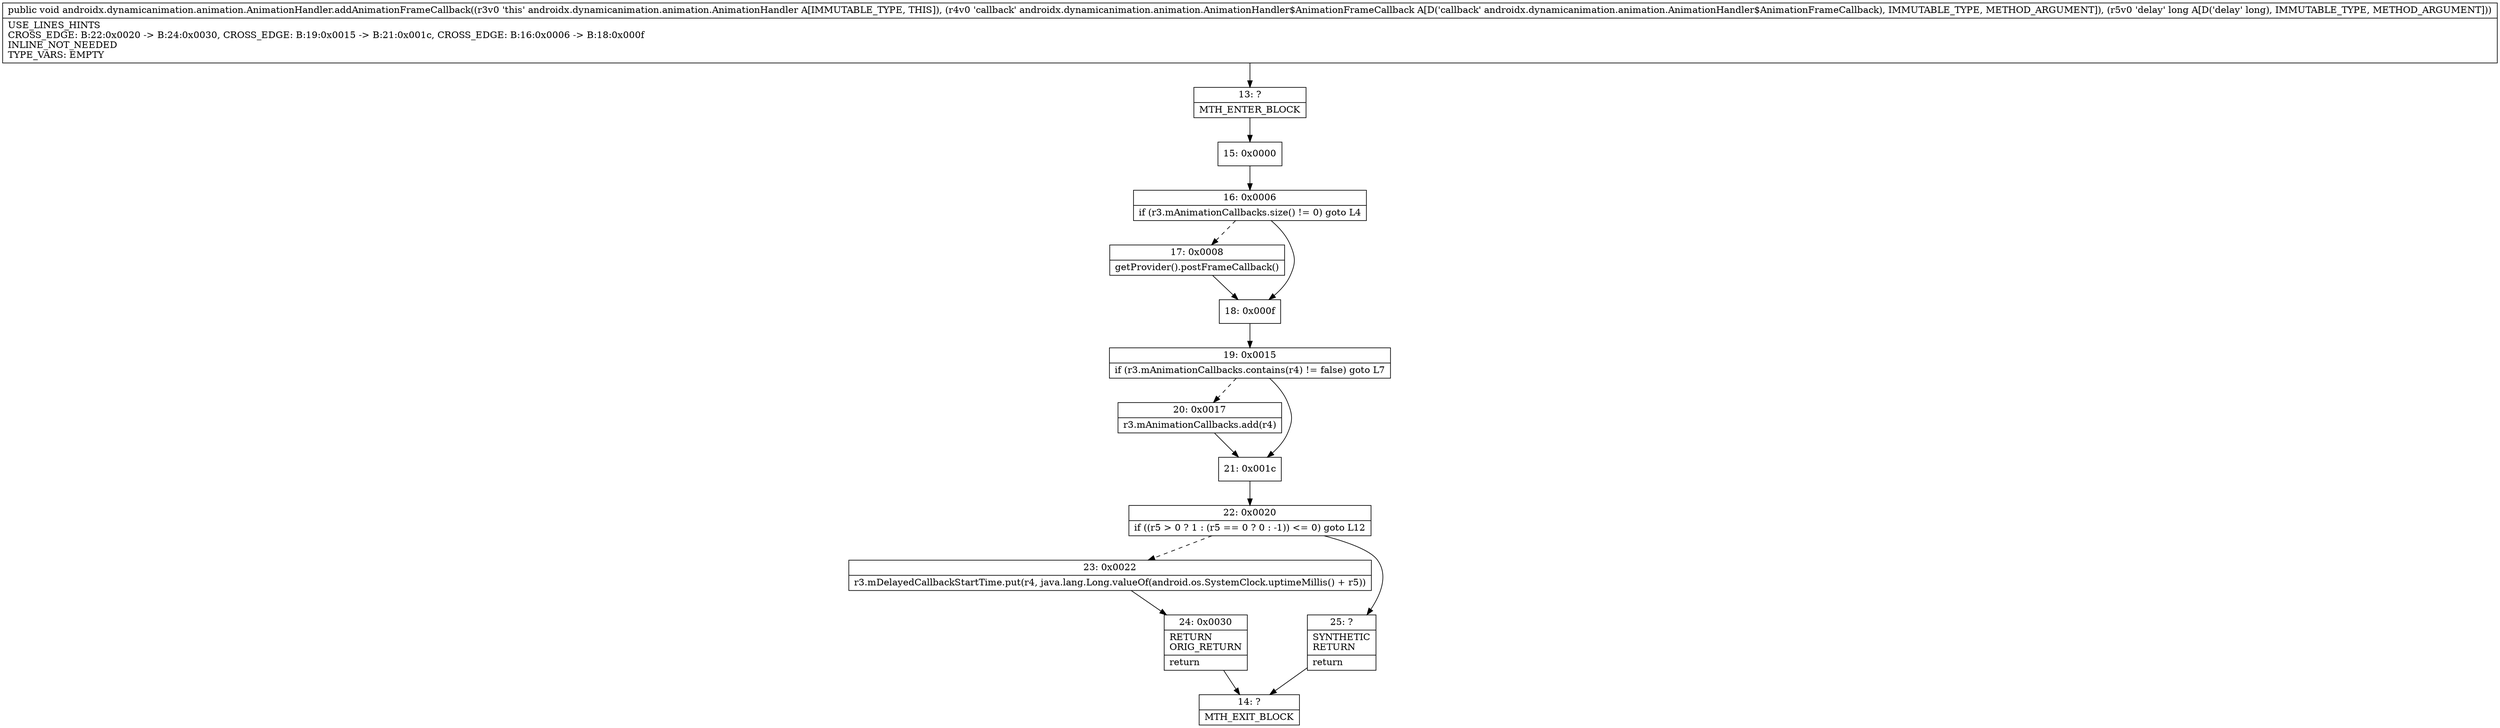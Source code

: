 digraph "CFG forandroidx.dynamicanimation.animation.AnimationHandler.addAnimationFrameCallback(Landroidx\/dynamicanimation\/animation\/AnimationHandler$AnimationFrameCallback;J)V" {
Node_13 [shape=record,label="{13\:\ ?|MTH_ENTER_BLOCK\l}"];
Node_15 [shape=record,label="{15\:\ 0x0000}"];
Node_16 [shape=record,label="{16\:\ 0x0006|if (r3.mAnimationCallbacks.size() != 0) goto L4\l}"];
Node_17 [shape=record,label="{17\:\ 0x0008|getProvider().postFrameCallback()\l}"];
Node_18 [shape=record,label="{18\:\ 0x000f}"];
Node_19 [shape=record,label="{19\:\ 0x0015|if (r3.mAnimationCallbacks.contains(r4) != false) goto L7\l}"];
Node_20 [shape=record,label="{20\:\ 0x0017|r3.mAnimationCallbacks.add(r4)\l}"];
Node_21 [shape=record,label="{21\:\ 0x001c}"];
Node_22 [shape=record,label="{22\:\ 0x0020|if ((r5 \> 0 ? 1 : (r5 == 0 ? 0 : \-1)) \<= 0) goto L12\l}"];
Node_23 [shape=record,label="{23\:\ 0x0022|r3.mDelayedCallbackStartTime.put(r4, java.lang.Long.valueOf(android.os.SystemClock.uptimeMillis() + r5))\l}"];
Node_24 [shape=record,label="{24\:\ 0x0030|RETURN\lORIG_RETURN\l|return\l}"];
Node_14 [shape=record,label="{14\:\ ?|MTH_EXIT_BLOCK\l}"];
Node_25 [shape=record,label="{25\:\ ?|SYNTHETIC\lRETURN\l|return\l}"];
MethodNode[shape=record,label="{public void androidx.dynamicanimation.animation.AnimationHandler.addAnimationFrameCallback((r3v0 'this' androidx.dynamicanimation.animation.AnimationHandler A[IMMUTABLE_TYPE, THIS]), (r4v0 'callback' androidx.dynamicanimation.animation.AnimationHandler$AnimationFrameCallback A[D('callback' androidx.dynamicanimation.animation.AnimationHandler$AnimationFrameCallback), IMMUTABLE_TYPE, METHOD_ARGUMENT]), (r5v0 'delay' long A[D('delay' long), IMMUTABLE_TYPE, METHOD_ARGUMENT]))  | USE_LINES_HINTS\lCROSS_EDGE: B:22:0x0020 \-\> B:24:0x0030, CROSS_EDGE: B:19:0x0015 \-\> B:21:0x001c, CROSS_EDGE: B:16:0x0006 \-\> B:18:0x000f\lINLINE_NOT_NEEDED\lTYPE_VARS: EMPTY\l}"];
MethodNode -> Node_13;Node_13 -> Node_15;
Node_15 -> Node_16;
Node_16 -> Node_17[style=dashed];
Node_16 -> Node_18;
Node_17 -> Node_18;
Node_18 -> Node_19;
Node_19 -> Node_20[style=dashed];
Node_19 -> Node_21;
Node_20 -> Node_21;
Node_21 -> Node_22;
Node_22 -> Node_23[style=dashed];
Node_22 -> Node_25;
Node_23 -> Node_24;
Node_24 -> Node_14;
Node_25 -> Node_14;
}

